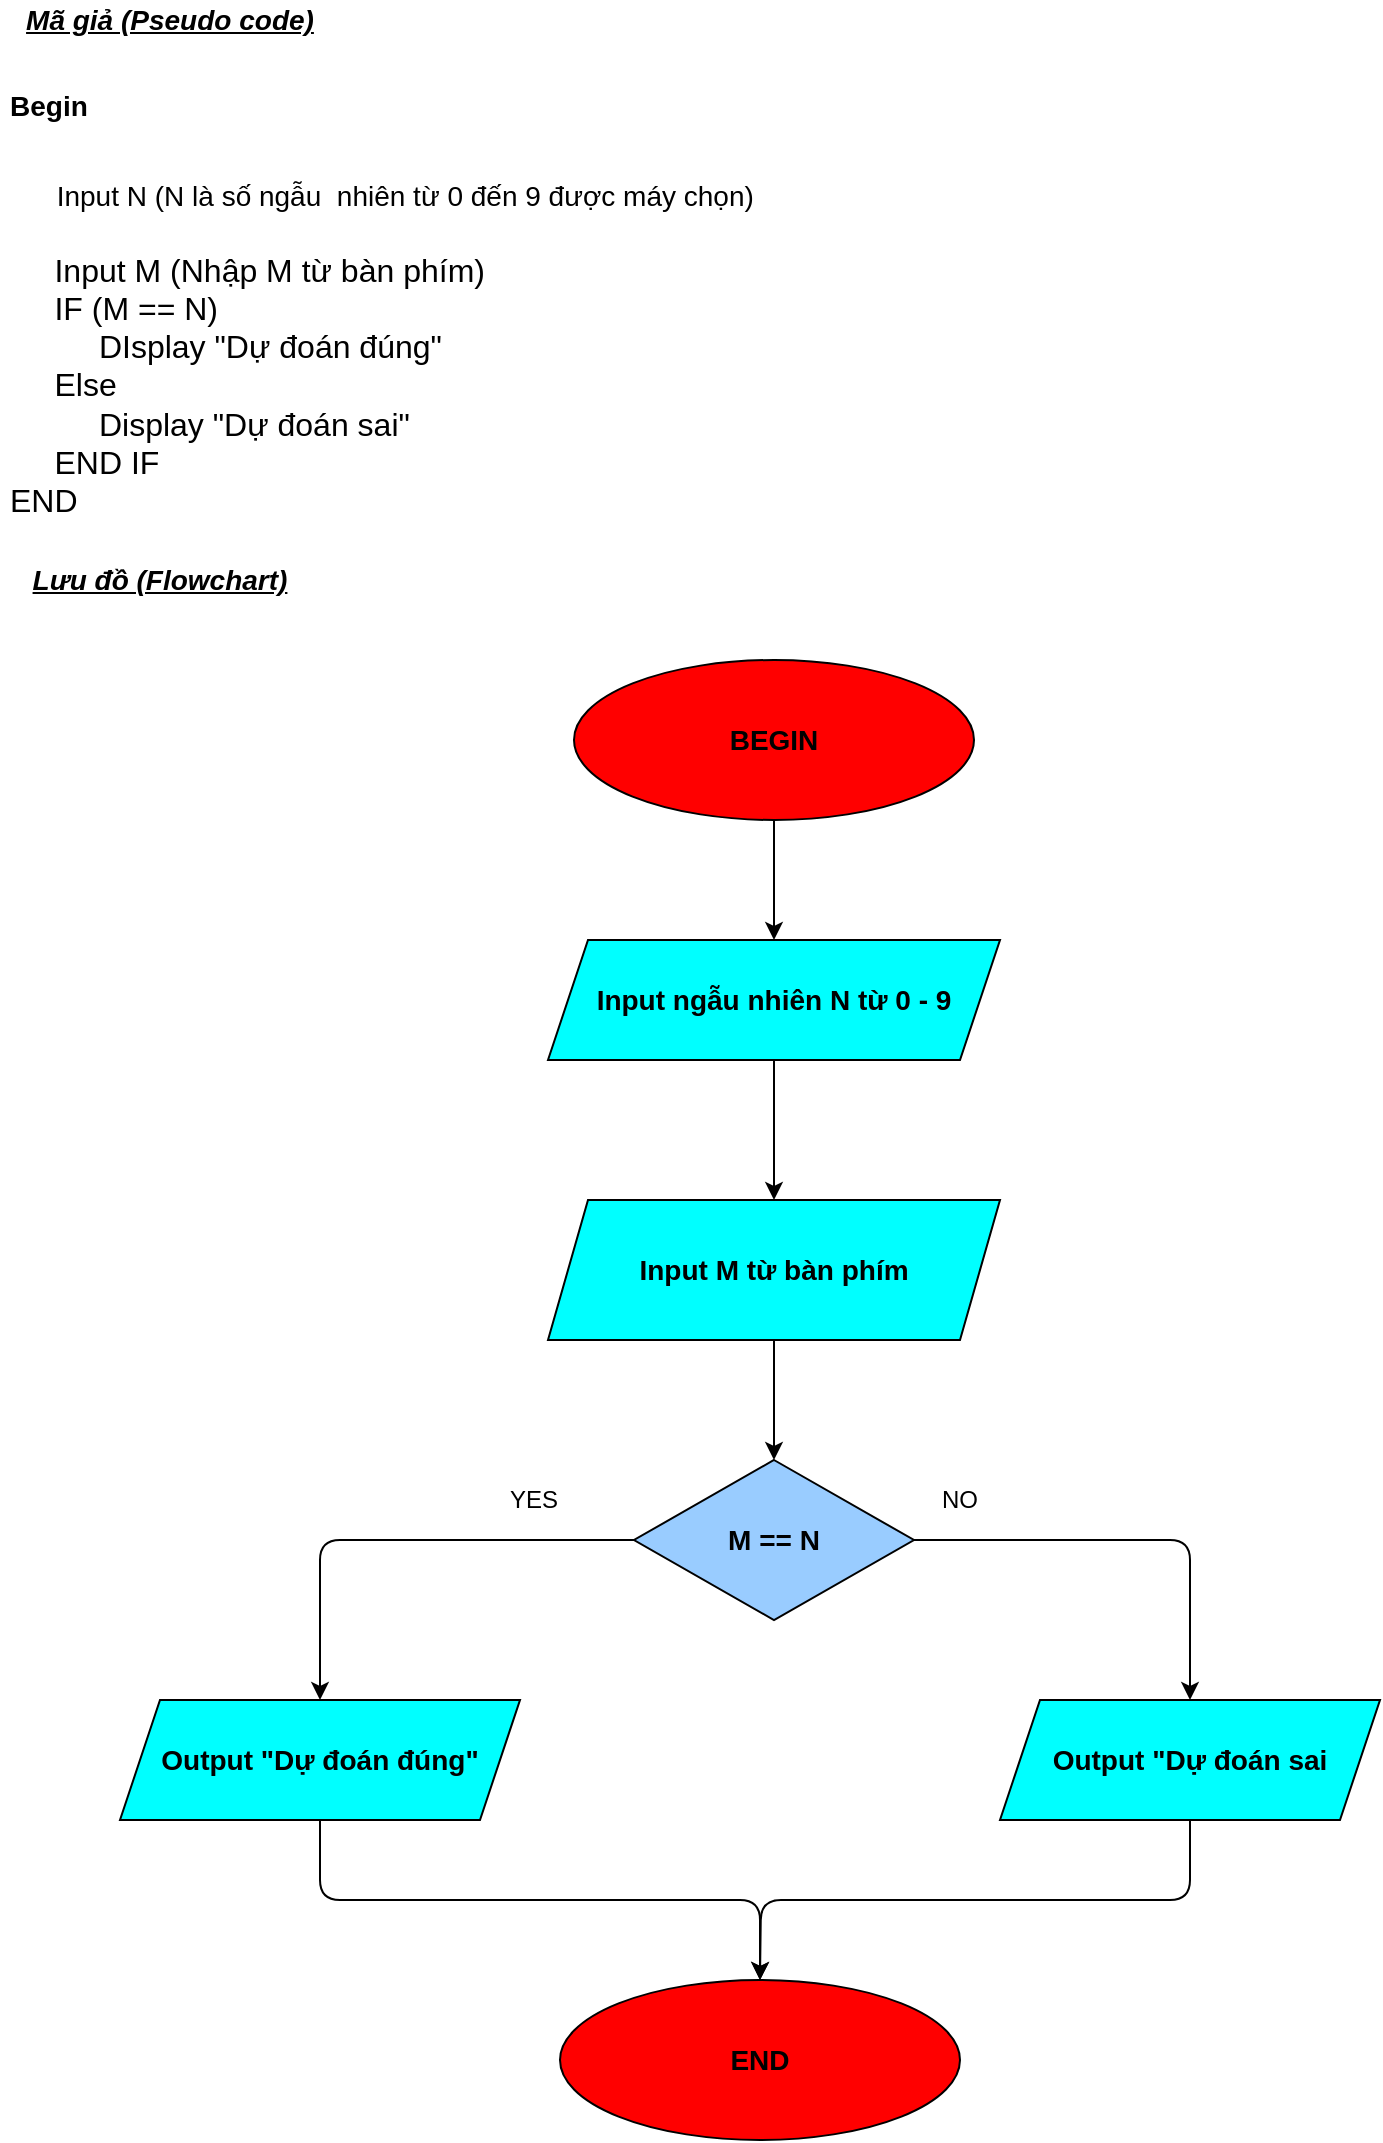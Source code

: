 <mxfile version="14.2.7" type="google"><diagram id="C5RBs43oDa-KdzZeNtuy" name="Page-1"><mxGraphModel dx="1405" dy="685" grid="1" gridSize="10" guides="1" tooltips="1" connect="1" arrows="1" fold="1" page="1" pageScale="1" pageWidth="827" pageHeight="1169" math="0" shadow="0"><root><mxCell id="WIyWlLk6GJQsqaUBKTNV-0"/><mxCell id="WIyWlLk6GJQsqaUBKTNV-1" parent="WIyWlLk6GJQsqaUBKTNV-0"/><mxCell id="TcF__zpZcW-igAKORZU9-0" value="&lt;h1&gt;&lt;font style=&quot;font-size: 14px&quot;&gt;Begin&lt;/font&gt;&amp;nbsp;&lt;/h1&gt;&lt;h1&gt;&lt;font style=&quot;font-weight: normal ; font-size: 14px&quot;&gt;&amp;nbsp; &amp;nbsp; &amp;nbsp; Input N (N là số ngẫu&amp;nbsp; nhiên từ 0 đến 9 được máy chọn)&lt;/font&gt;&lt;/h1&gt;&lt;div&gt;&lt;font size=&quot;3&quot;&gt;&amp;nbsp; &amp;nbsp; &amp;nbsp;Input M (Nhập M từ bàn phím)&lt;/font&gt;&lt;/div&gt;&lt;div&gt;&lt;font size=&quot;3&quot;&gt;&amp;nbsp; &amp;nbsp; &amp;nbsp;IF (M == N)&lt;/font&gt;&lt;/div&gt;&lt;div&gt;&lt;font size=&quot;3&quot;&gt;&amp;nbsp; &amp;nbsp; &amp;nbsp; &amp;nbsp; &amp;nbsp; DIsplay &quot;Dự đoán đúng&quot;&lt;/font&gt;&lt;/div&gt;&lt;div&gt;&lt;font size=&quot;3&quot;&gt;&amp;nbsp; &amp;nbsp; &amp;nbsp;Else&lt;/font&gt;&lt;/div&gt;&lt;div&gt;&lt;font size=&quot;3&quot;&gt;&amp;nbsp; &amp;nbsp; &amp;nbsp; &amp;nbsp; &amp;nbsp; Display &quot;Dự đoán sai&quot;&lt;/font&gt;&lt;/div&gt;&lt;div&gt;&lt;font size=&quot;3&quot;&gt;&amp;nbsp; &amp;nbsp; &amp;nbsp;END IF&lt;/font&gt;&lt;/div&gt;&lt;div&gt;&lt;font size=&quot;3&quot;&gt;END&lt;/font&gt;&lt;/div&gt;&lt;div&gt;&lt;font size=&quot;3&quot;&gt;&lt;br&gt;&lt;/font&gt;&lt;/div&gt;" style="text;html=1;strokeColor=none;fillColor=none;spacing=5;spacingTop=-20;whiteSpace=wrap;overflow=hidden;rounded=0;sketch=0;" vertex="1" parent="WIyWlLk6GJQsqaUBKTNV-1"><mxGeometry x="40" y="50" width="460" height="240" as="geometry"/></mxCell><mxCell id="TcF__zpZcW-igAKORZU9-1" value="&lt;font style=&quot;font-size: 14px&quot;&gt;&lt;b&gt;BEGIN&lt;/b&gt;&lt;/font&gt;" style="ellipse;whiteSpace=wrap;html=1;rounded=0;sketch=0;fillColor=#FF0000;" vertex="1" parent="WIyWlLk6GJQsqaUBKTNV-1"><mxGeometry x="327" y="350" width="200" height="80" as="geometry"/></mxCell><mxCell id="TcF__zpZcW-igAKORZU9-14" style="edgeStyle=orthogonalEdgeStyle;curved=0;rounded=1;sketch=0;orthogonalLoop=1;jettySize=auto;html=1;exitX=0.5;exitY=1;exitDx=0;exitDy=0;entryX=0.5;entryY=0;entryDx=0;entryDy=0;" edge="1" parent="WIyWlLk6GJQsqaUBKTNV-1" source="TcF__zpZcW-igAKORZU9-2" target="TcF__zpZcW-igAKORZU9-3"><mxGeometry relative="1" as="geometry"/></mxCell><mxCell id="TcF__zpZcW-igAKORZU9-2" value="&lt;font style=&quot;font-size: 14px&quot;&gt;&lt;b&gt;Input ngẫu nhiên N từ 0 - 9&lt;/b&gt;&lt;/font&gt;" style="shape=parallelogram;perimeter=parallelogramPerimeter;whiteSpace=wrap;html=1;fixedSize=1;rounded=0;sketch=0;fillColor=#00FFFF;" vertex="1" parent="WIyWlLk6GJQsqaUBKTNV-1"><mxGeometry x="314" y="490" width="226" height="60" as="geometry"/></mxCell><mxCell id="TcF__zpZcW-igAKORZU9-15" style="edgeStyle=orthogonalEdgeStyle;curved=0;rounded=1;sketch=0;orthogonalLoop=1;jettySize=auto;html=1;exitX=0.5;exitY=1;exitDx=0;exitDy=0;entryX=0.5;entryY=0;entryDx=0;entryDy=0;" edge="1" parent="WIyWlLk6GJQsqaUBKTNV-1" source="TcF__zpZcW-igAKORZU9-3" target="TcF__zpZcW-igAKORZU9-4"><mxGeometry relative="1" as="geometry"/></mxCell><mxCell id="TcF__zpZcW-igAKORZU9-3" value="&lt;font style=&quot;font-size: 14px&quot;&gt;&lt;b&gt;Input M từ bàn phím&lt;/b&gt;&lt;/font&gt;" style="shape=parallelogram;perimeter=parallelogramPerimeter;whiteSpace=wrap;html=1;fixedSize=1;rounded=0;sketch=0;fillColor=#00FFFF;" vertex="1" parent="WIyWlLk6GJQsqaUBKTNV-1"><mxGeometry x="314" y="620" width="226" height="70" as="geometry"/></mxCell><mxCell id="TcF__zpZcW-igAKORZU9-16" style="edgeStyle=orthogonalEdgeStyle;curved=0;rounded=1;sketch=0;orthogonalLoop=1;jettySize=auto;html=1;exitX=0;exitY=0.5;exitDx=0;exitDy=0;entryX=0.5;entryY=0;entryDx=0;entryDy=0;" edge="1" parent="WIyWlLk6GJQsqaUBKTNV-1" source="TcF__zpZcW-igAKORZU9-4" target="TcF__zpZcW-igAKORZU9-5"><mxGeometry relative="1" as="geometry"/></mxCell><mxCell id="TcF__zpZcW-igAKORZU9-17" style="edgeStyle=orthogonalEdgeStyle;curved=0;rounded=1;sketch=0;orthogonalLoop=1;jettySize=auto;html=1;exitX=1;exitY=0.5;exitDx=0;exitDy=0;" edge="1" parent="WIyWlLk6GJQsqaUBKTNV-1" source="TcF__zpZcW-igAKORZU9-4" target="TcF__zpZcW-igAKORZU9-6"><mxGeometry relative="1" as="geometry"/></mxCell><mxCell id="TcF__zpZcW-igAKORZU9-4" value="&lt;font style=&quot;font-size: 14px&quot;&gt;&lt;b&gt;M == N&lt;/b&gt;&lt;/font&gt;" style="rhombus;whiteSpace=wrap;html=1;rounded=0;sketch=0;fillColor=#99CCFF;" vertex="1" parent="WIyWlLk6GJQsqaUBKTNV-1"><mxGeometry x="357" y="750" width="140" height="80" as="geometry"/></mxCell><mxCell id="TcF__zpZcW-igAKORZU9-18" style="edgeStyle=orthogonalEdgeStyle;curved=0;rounded=1;sketch=0;orthogonalLoop=1;jettySize=auto;html=1;exitX=0.5;exitY=1;exitDx=0;exitDy=0;entryX=0.5;entryY=0;entryDx=0;entryDy=0;" edge="1" parent="WIyWlLk6GJQsqaUBKTNV-1" source="TcF__zpZcW-igAKORZU9-5" target="TcF__zpZcW-igAKORZU9-8"><mxGeometry relative="1" as="geometry"/></mxCell><mxCell id="TcF__zpZcW-igAKORZU9-5" value="&lt;b&gt;&lt;font style=&quot;font-size: 14px&quot;&gt;Output &quot;Dự đoán đúng&quot;&lt;/font&gt;&lt;/b&gt;" style="shape=parallelogram;perimeter=parallelogramPerimeter;whiteSpace=wrap;html=1;fixedSize=1;rounded=0;sketch=0;fillColor=#00FFFF;" vertex="1" parent="WIyWlLk6GJQsqaUBKTNV-1"><mxGeometry x="100" y="870" width="200" height="60" as="geometry"/></mxCell><mxCell id="TcF__zpZcW-igAKORZU9-19" style="edgeStyle=orthogonalEdgeStyle;curved=0;rounded=1;sketch=0;orthogonalLoop=1;jettySize=auto;html=1;exitX=0.5;exitY=1;exitDx=0;exitDy=0;" edge="1" parent="WIyWlLk6GJQsqaUBKTNV-1" source="TcF__zpZcW-igAKORZU9-6"><mxGeometry relative="1" as="geometry"><mxPoint x="420" y="1010" as="targetPoint"/></mxGeometry></mxCell><mxCell id="TcF__zpZcW-igAKORZU9-6" value="&lt;b&gt;&lt;font style=&quot;font-size: 14px&quot;&gt;Output &quot;Dự đoán sai&lt;/font&gt;&lt;/b&gt;" style="shape=parallelogram;perimeter=parallelogramPerimeter;whiteSpace=wrap;html=1;fixedSize=1;rounded=0;sketch=0;fillColor=#00FFFF;" vertex="1" parent="WIyWlLk6GJQsqaUBKTNV-1"><mxGeometry x="540" y="870" width="190" height="60" as="geometry"/></mxCell><mxCell id="TcF__zpZcW-igAKORZU9-8" value="&lt;font style=&quot;font-size: 14px&quot;&gt;&lt;b&gt;END&lt;/b&gt;&lt;/font&gt;" style="ellipse;whiteSpace=wrap;html=1;rounded=0;sketch=0;fillColor=#FF0000;" vertex="1" parent="WIyWlLk6GJQsqaUBKTNV-1"><mxGeometry x="320" y="1010" width="200" height="80" as="geometry"/></mxCell><mxCell id="TcF__zpZcW-igAKORZU9-9" value="&lt;font style=&quot;font-size: 14px&quot;&gt;&lt;b&gt;&lt;u&gt;&lt;i&gt;Lưu đồ (Flowchart)&lt;/i&gt;&lt;/u&gt;&lt;/b&gt;&lt;/font&gt;" style="text;html=1;strokeColor=none;fillColor=none;align=center;verticalAlign=middle;whiteSpace=wrap;rounded=0;sketch=0;" vertex="1" parent="WIyWlLk6GJQsqaUBKTNV-1"><mxGeometry x="50" y="300" width="140" height="20" as="geometry"/></mxCell><mxCell id="TcF__zpZcW-igAKORZU9-11" value="&lt;font style=&quot;font-size: 14px&quot;&gt;&lt;i&gt;&lt;u&gt;&lt;b&gt;Mã giả (Pseudo code)&lt;/b&gt;&lt;/u&gt;&lt;/i&gt;&lt;/font&gt;" style="text;html=1;strokeColor=none;fillColor=none;align=center;verticalAlign=middle;whiteSpace=wrap;rounded=0;sketch=0;" vertex="1" parent="WIyWlLk6GJQsqaUBKTNV-1"><mxGeometry x="40" y="20" width="170" height="20" as="geometry"/></mxCell><mxCell id="TcF__zpZcW-igAKORZU9-12" value="" style="endArrow=classic;html=1;entryX=0.5;entryY=0;entryDx=0;entryDy=0;exitX=0.5;exitY=1;exitDx=0;exitDy=0;" edge="1" parent="WIyWlLk6GJQsqaUBKTNV-1" source="TcF__zpZcW-igAKORZU9-1" target="TcF__zpZcW-igAKORZU9-2"><mxGeometry width="50" height="50" relative="1" as="geometry"><mxPoint x="420" y="430" as="sourcePoint"/><mxPoint x="470" y="380" as="targetPoint"/></mxGeometry></mxCell><mxCell id="TcF__zpZcW-igAKORZU9-20" value="YES" style="text;html=1;strokeColor=none;fillColor=none;align=center;verticalAlign=middle;whiteSpace=wrap;rounded=0;sketch=0;" vertex="1" parent="WIyWlLk6GJQsqaUBKTNV-1"><mxGeometry x="287" y="760" width="40" height="20" as="geometry"/></mxCell><mxCell id="TcF__zpZcW-igAKORZU9-21" value="NO" style="text;html=1;strokeColor=none;fillColor=none;align=center;verticalAlign=middle;whiteSpace=wrap;rounded=0;sketch=0;" vertex="1" parent="WIyWlLk6GJQsqaUBKTNV-1"><mxGeometry x="500" y="760" width="40" height="20" as="geometry"/></mxCell></root></mxGraphModel></diagram></mxfile>
